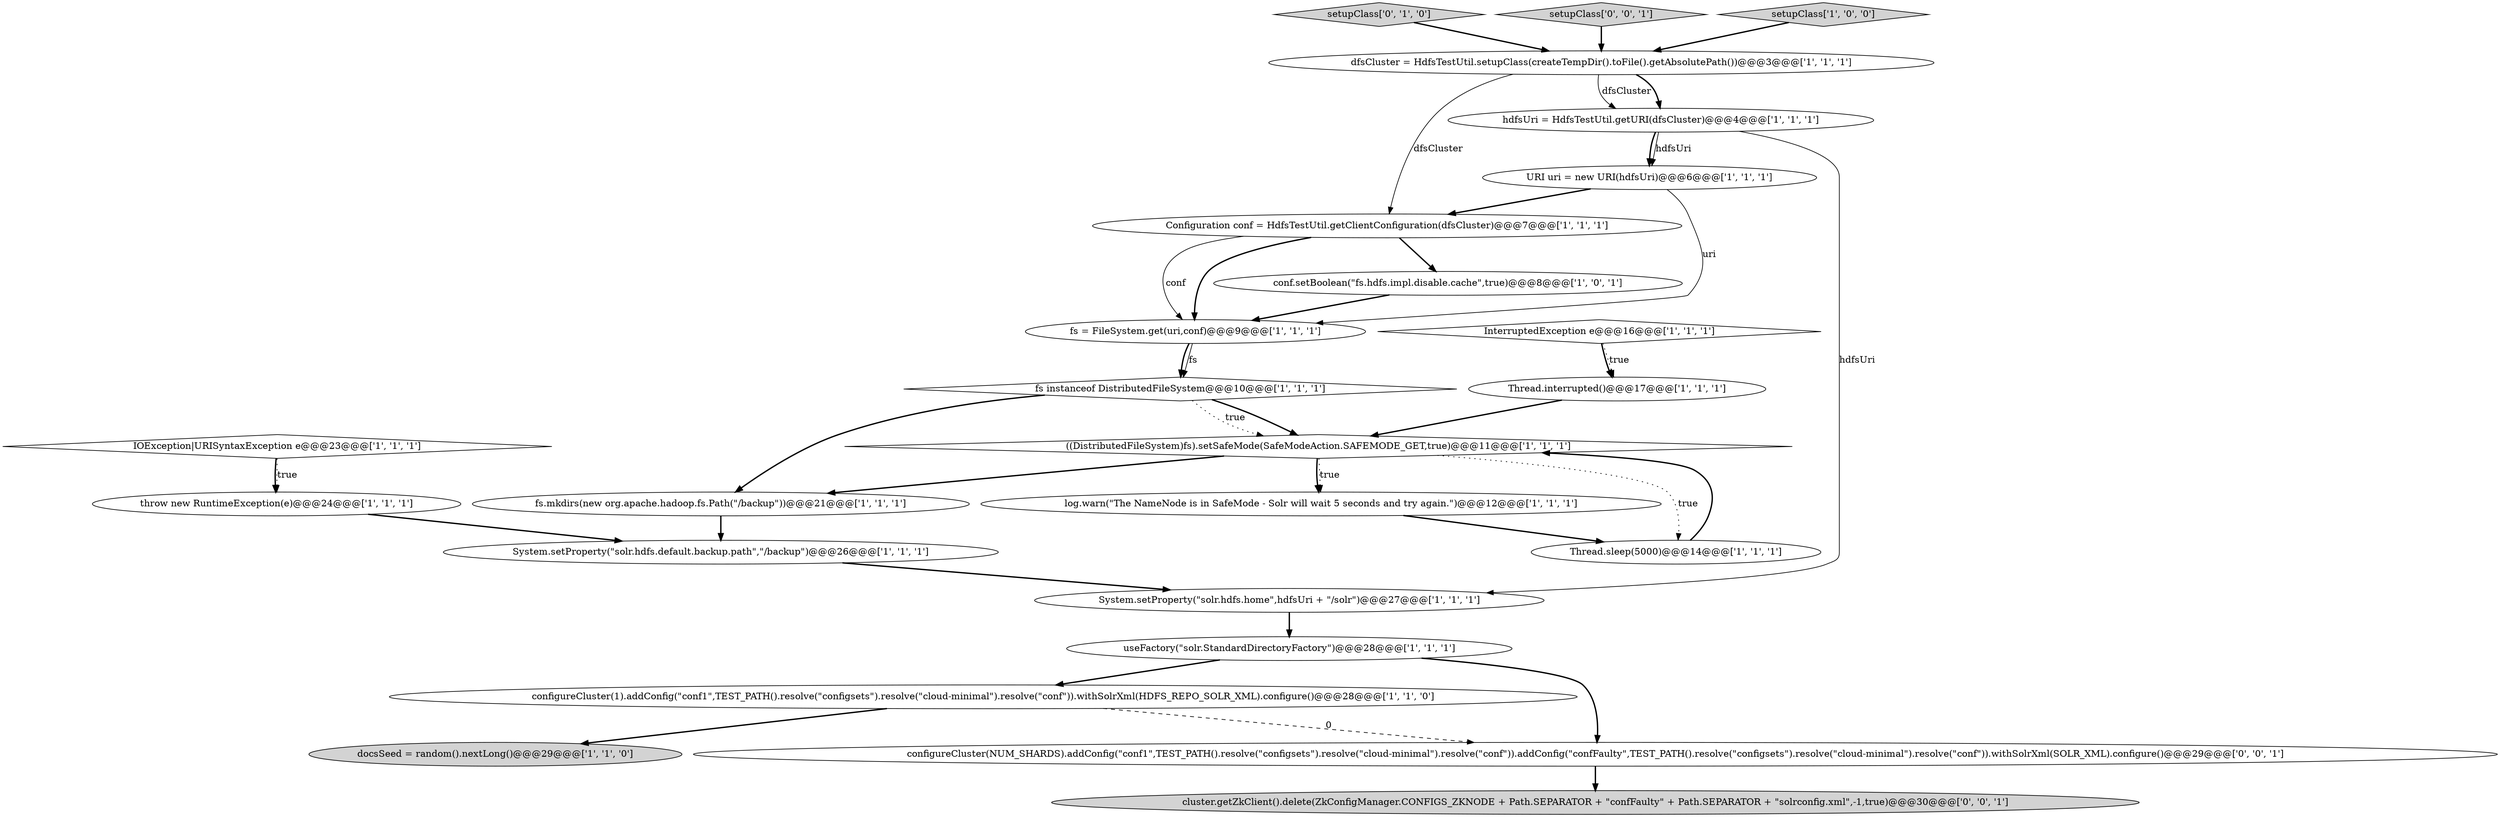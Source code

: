 digraph {
6 [style = filled, label = "InterruptedException e@@@16@@@['1', '1', '1']", fillcolor = white, shape = diamond image = "AAA0AAABBB1BBB"];
9 [style = filled, label = "Configuration conf = HdfsTestUtil.getClientConfiguration(dfsCluster)@@@7@@@['1', '1', '1']", fillcolor = white, shape = ellipse image = "AAA0AAABBB1BBB"];
11 [style = filled, label = "dfsCluster = HdfsTestUtil.setupClass(createTempDir().toFile().getAbsolutePath())@@@3@@@['1', '1', '1']", fillcolor = white, shape = ellipse image = "AAA0AAABBB1BBB"];
21 [style = filled, label = "setupClass['0', '1', '0']", fillcolor = lightgray, shape = diamond image = "AAA0AAABBB2BBB"];
13 [style = filled, label = "hdfsUri = HdfsTestUtil.getURI(dfsCluster)@@@4@@@['1', '1', '1']", fillcolor = white, shape = ellipse image = "AAA0AAABBB1BBB"];
15 [style = filled, label = "configureCluster(1).addConfig(\"conf1\",TEST_PATH().resolve(\"configsets\").resolve(\"cloud-minimal\").resolve(\"conf\")).withSolrXml(HDFS_REPO_SOLR_XML).configure()@@@28@@@['1', '1', '0']", fillcolor = white, shape = ellipse image = "AAA0AAABBB1BBB"];
7 [style = filled, label = "fs instanceof DistributedFileSystem@@@10@@@['1', '1', '1']", fillcolor = white, shape = diamond image = "AAA0AAABBB1BBB"];
3 [style = filled, label = "conf.setBoolean(\"fs.hdfs.impl.disable.cache\",true)@@@8@@@['1', '0', '1']", fillcolor = white, shape = ellipse image = "AAA0AAABBB1BBB"];
22 [style = filled, label = "setupClass['0', '0', '1']", fillcolor = lightgray, shape = diamond image = "AAA0AAABBB3BBB"];
16 [style = filled, label = "IOException|URISyntaxException e@@@23@@@['1', '1', '1']", fillcolor = white, shape = diamond image = "AAA0AAABBB1BBB"];
24 [style = filled, label = "configureCluster(NUM_SHARDS).addConfig(\"conf1\",TEST_PATH().resolve(\"configsets\").resolve(\"cloud-minimal\").resolve(\"conf\")).addConfig(\"confFaulty\",TEST_PATH().resolve(\"configsets\").resolve(\"cloud-minimal\").resolve(\"conf\")).withSolrXml(SOLR_XML).configure()@@@29@@@['0', '0', '1']", fillcolor = white, shape = ellipse image = "AAA0AAABBB3BBB"];
12 [style = filled, label = "log.warn(\"The NameNode is in SafeMode - Solr will wait 5 seconds and try again.\")@@@12@@@['1', '1', '1']", fillcolor = white, shape = ellipse image = "AAA0AAABBB1BBB"];
14 [style = filled, label = "fs = FileSystem.get(uri,conf)@@@9@@@['1', '1', '1']", fillcolor = white, shape = ellipse image = "AAA0AAABBB1BBB"];
19 [style = filled, label = "docsSeed = random().nextLong()@@@29@@@['1', '1', '0']", fillcolor = lightgray, shape = ellipse image = "AAA0AAABBB1BBB"];
17 [style = filled, label = "throw new RuntimeException(e)@@@24@@@['1', '1', '1']", fillcolor = white, shape = ellipse image = "AAA0AAABBB1BBB"];
23 [style = filled, label = "cluster.getZkClient().delete(ZkConfigManager.CONFIGS_ZKNODE + Path.SEPARATOR + \"confFaulty\" + Path.SEPARATOR + \"solrconfig.xml\",-1,true)@@@30@@@['0', '0', '1']", fillcolor = lightgray, shape = ellipse image = "AAA0AAABBB3BBB"];
1 [style = filled, label = "Thread.sleep(5000)@@@14@@@['1', '1', '1']", fillcolor = white, shape = ellipse image = "AAA0AAABBB1BBB"];
20 [style = filled, label = "((DistributedFileSystem)fs).setSafeMode(SafeModeAction.SAFEMODE_GET,true)@@@11@@@['1', '1', '1']", fillcolor = white, shape = diamond image = "AAA0AAABBB1BBB"];
2 [style = filled, label = "fs.mkdirs(new org.apache.hadoop.fs.Path(\"/backup\"))@@@21@@@['1', '1', '1']", fillcolor = white, shape = ellipse image = "AAA0AAABBB1BBB"];
10 [style = filled, label = "System.setProperty(\"solr.hdfs.default.backup.path\",\"/backup\")@@@26@@@['1', '1', '1']", fillcolor = white, shape = ellipse image = "AAA0AAABBB1BBB"];
18 [style = filled, label = "useFactory(\"solr.StandardDirectoryFactory\")@@@28@@@['1', '1', '1']", fillcolor = white, shape = ellipse image = "AAA0AAABBB1BBB"];
8 [style = filled, label = "URI uri = new URI(hdfsUri)@@@6@@@['1', '1', '1']", fillcolor = white, shape = ellipse image = "AAA0AAABBB1BBB"];
5 [style = filled, label = "setupClass['1', '0', '0']", fillcolor = lightgray, shape = diamond image = "AAA0AAABBB1BBB"];
4 [style = filled, label = "System.setProperty(\"solr.hdfs.home\",hdfsUri + \"/solr\")@@@27@@@['1', '1', '1']", fillcolor = white, shape = ellipse image = "AAA0AAABBB1BBB"];
0 [style = filled, label = "Thread.interrupted()@@@17@@@['1', '1', '1']", fillcolor = white, shape = ellipse image = "AAA0AAABBB1BBB"];
17->10 [style = bold, label=""];
18->24 [style = bold, label=""];
16->17 [style = dotted, label="true"];
3->14 [style = bold, label=""];
15->24 [style = dashed, label="0"];
8->14 [style = solid, label="uri"];
18->15 [style = bold, label=""];
1->20 [style = bold, label=""];
4->18 [style = bold, label=""];
6->0 [style = bold, label=""];
7->20 [style = bold, label=""];
16->17 [style = bold, label=""];
11->13 [style = solid, label="dfsCluster"];
15->19 [style = bold, label=""];
2->10 [style = bold, label=""];
12->1 [style = bold, label=""];
14->7 [style = bold, label=""];
9->14 [style = solid, label="conf"];
20->2 [style = bold, label=""];
7->20 [style = dotted, label="true"];
20->1 [style = dotted, label="true"];
13->4 [style = solid, label="hdfsUri"];
21->11 [style = bold, label=""];
7->2 [style = bold, label=""];
11->13 [style = bold, label=""];
20->12 [style = bold, label=""];
8->9 [style = bold, label=""];
9->14 [style = bold, label=""];
10->4 [style = bold, label=""];
9->3 [style = bold, label=""];
0->20 [style = bold, label=""];
5->11 [style = bold, label=""];
14->7 [style = solid, label="fs"];
20->12 [style = dotted, label="true"];
6->0 [style = dotted, label="true"];
13->8 [style = bold, label=""];
11->9 [style = solid, label="dfsCluster"];
22->11 [style = bold, label=""];
13->8 [style = solid, label="hdfsUri"];
24->23 [style = bold, label=""];
}
